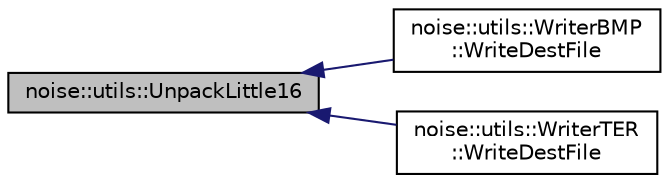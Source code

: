 digraph "noise::utils::UnpackLittle16"
{
  edge [fontname="Helvetica",fontsize="10",labelfontname="Helvetica",labelfontsize="10"];
  node [fontname="Helvetica",fontsize="10",shape=record];
  rankdir="LR";
  Node1 [label="noise::utils::UnpackLittle16",height=0.2,width=0.4,color="black", fillcolor="grey75", style="filled" fontcolor="black"];
  Node1 -> Node2 [dir="back",color="midnightblue",fontsize="10",style="solid",fontname="Helvetica"];
  Node2 [label="noise::utils::WriterBMP\l::WriteDestFile",height=0.2,width=0.4,color="black", fillcolor="white", style="filled",URL="$classnoise_1_1utils_1_1_writer_b_m_p.html#adb6cc4cb2b5ce8ba4240ebfd54ad631c"];
  Node1 -> Node3 [dir="back",color="midnightblue",fontsize="10",style="solid",fontname="Helvetica"];
  Node3 [label="noise::utils::WriterTER\l::WriteDestFile",height=0.2,width=0.4,color="black", fillcolor="white", style="filled",URL="$classnoise_1_1utils_1_1_writer_t_e_r.html#ad4332c36a48cb32bef6798def109052e"];
}
